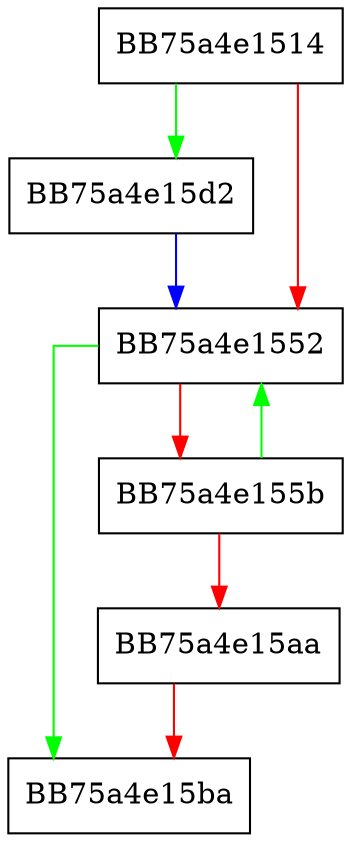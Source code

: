 digraph getCommonDepth {
  node [shape="box"];
  graph [splines=ortho];
  BB75a4e1514 -> BB75a4e15d2 [color="green"];
  BB75a4e1514 -> BB75a4e1552 [color="red"];
  BB75a4e1552 -> BB75a4e15ba [color="green"];
  BB75a4e1552 -> BB75a4e155b [color="red"];
  BB75a4e155b -> BB75a4e1552 [color="green"];
  BB75a4e155b -> BB75a4e15aa [color="red"];
  BB75a4e15aa -> BB75a4e15ba [color="red"];
  BB75a4e15d2 -> BB75a4e1552 [color="blue"];
}